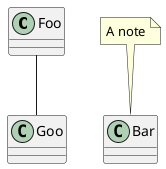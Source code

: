 {
  "sha1": "b8aoz1a8e6xdfqavypghp6arr2apybt",
  "insertion": {
    "when": "2024-05-30T20:48:22.042Z",
    "user": "plantuml@gmail.com"
  }
}
@startuml
class Foo $a
Foo -- Goo
class Bar $z
note "A note" as N1 $z
N1 .. Bar
@enduml
